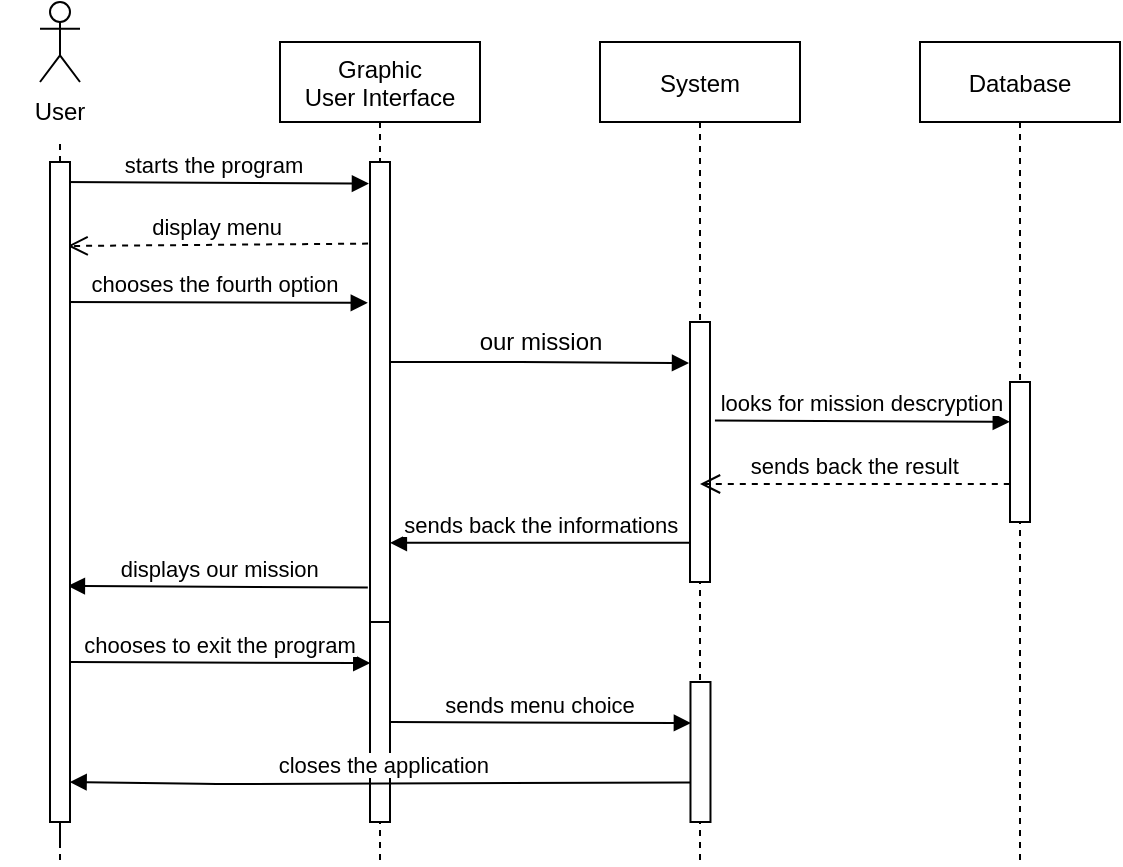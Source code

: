 <mxfile version="21.0.2" type="device"><diagram name="Page-1" id="2YBvvXClWsGukQMizWep"><mxGraphModel dx="1216" dy="599" grid="1" gridSize="10" guides="1" tooltips="1" connect="1" arrows="1" fold="1" page="1" pageScale="1" pageWidth="850" pageHeight="1100" math="0" shadow="0"><root><mxCell id="0"/><mxCell id="1" parent="0"/><mxCell id="4oh3cWnmoVpH7SmyRqBw-2" value="Graphic&#10;User Interface" style="shape=umlLifeline;perimeter=lifelinePerimeter;container=1;collapsible=0;recursiveResize=0;rounded=0;shadow=0;strokeWidth=1;" vertex="1" parent="1"><mxGeometry x="150" y="90" width="100" height="410" as="geometry"/></mxCell><mxCell id="4oh3cWnmoVpH7SmyRqBw-54" value="" style="rounded=0;whiteSpace=wrap;html=1;" vertex="1" parent="4oh3cWnmoVpH7SmyRqBw-2"><mxGeometry x="45" y="60" width="10" height="230" as="geometry"/></mxCell><mxCell id="4oh3cWnmoVpH7SmyRqBw-48" value="" style="rounded=0;whiteSpace=wrap;html=1;" vertex="1" parent="4oh3cWnmoVpH7SmyRqBw-2"><mxGeometry x="45" y="290" width="10" height="100" as="geometry"/></mxCell><mxCell id="4oh3cWnmoVpH7SmyRqBw-4" value="System" style="shape=umlLifeline;perimeter=lifelinePerimeter;container=1;collapsible=0;recursiveResize=0;rounded=0;shadow=0;strokeWidth=1;" vertex="1" parent="1"><mxGeometry x="310" y="90" width="100" height="410" as="geometry"/></mxCell><mxCell id="4oh3cWnmoVpH7SmyRqBw-49" value="" style="rounded=0;whiteSpace=wrap;html=1;" vertex="1" parent="4oh3cWnmoVpH7SmyRqBw-4"><mxGeometry x="45" y="140" width="10" height="130" as="geometry"/></mxCell><mxCell id="4oh3cWnmoVpH7SmyRqBw-53" value="" style="rounded=0;whiteSpace=wrap;html=1;" vertex="1" parent="4oh3cWnmoVpH7SmyRqBw-4"><mxGeometry x="45.24" y="320" width="10" height="70" as="geometry"/></mxCell><mxCell id="4oh3cWnmoVpH7SmyRqBw-7" value="Database" style="shape=umlLifeline;perimeter=lifelinePerimeter;container=1;collapsible=0;recursiveResize=0;rounded=0;shadow=0;strokeWidth=1;" vertex="1" parent="1"><mxGeometry x="470" y="90" width="100" height="410" as="geometry"/></mxCell><mxCell id="4oh3cWnmoVpH7SmyRqBw-51" value="" style="rounded=0;whiteSpace=wrap;html=1;" vertex="1" parent="4oh3cWnmoVpH7SmyRqBw-7"><mxGeometry x="45" y="170" width="10" height="70" as="geometry"/></mxCell><mxCell id="4oh3cWnmoVpH7SmyRqBw-9" value="" style="shape=umlActor;verticalLabelPosition=bottom;verticalAlign=top;html=1;outlineConnect=0;" vertex="1" parent="1"><mxGeometry x="30" y="70" width="20" height="40" as="geometry"/></mxCell><mxCell id="4oh3cWnmoVpH7SmyRqBw-10" value="" style="endArrow=none;dashed=1;html=1;rounded=0;startArrow=none;" edge="1" parent="1" target="4oh3cWnmoVpH7SmyRqBw-9" source="4oh3cWnmoVpH7SmyRqBw-36"><mxGeometry width="50" height="50" relative="1" as="geometry"><mxPoint x="40" y="620" as="sourcePoint"/><mxPoint x="40" y="150" as="targetPoint"/></mxGeometry></mxCell><mxCell id="4oh3cWnmoVpH7SmyRqBw-12" value="starts the program" style="verticalAlign=bottom;endArrow=block;shadow=0;strokeWidth=1;entryX=-0.053;entryY=0.027;entryDx=0;entryDy=0;entryPerimeter=0;" edge="1" parent="1"><mxGeometry relative="1" as="geometry"><mxPoint x="40" y="160" as="sourcePoint"/><mxPoint x="194.47" y="160.8" as="targetPoint"/></mxGeometry></mxCell><mxCell id="4oh3cWnmoVpH7SmyRqBw-16" value="chooses the fourth option" style="verticalAlign=bottom;endArrow=block;shadow=0;strokeWidth=1;entryX=-0.11;entryY=0.176;entryDx=0;entryDy=0;entryPerimeter=0;" edge="1" parent="1"><mxGeometry x="0.007" relative="1" as="geometry"><mxPoint x="40" y="220" as="sourcePoint"/><mxPoint x="193.9" y="220.4" as="targetPoint"/><mxPoint as="offset"/></mxGeometry></mxCell><mxCell id="4oh3cWnmoVpH7SmyRqBw-17" value="" style="verticalAlign=bottom;endArrow=block;shadow=0;strokeWidth=1;exitX=1;exitY=0.25;exitDx=0;exitDy=0;entryX=-0.05;entryY=0.158;entryDx=0;entryDy=0;entryPerimeter=0;" edge="1" parent="1" target="4oh3cWnmoVpH7SmyRqBw-49"><mxGeometry relative="1" as="geometry"><mxPoint x="205" y="250" as="sourcePoint"/><mxPoint x="350" y="250" as="targetPoint"/><Array as="points"><mxPoint x="280" y="250"/></Array></mxGeometry></mxCell><mxCell id="4oh3cWnmoVpH7SmyRqBw-20" value="our mission" style="text;html=1;align=center;verticalAlign=middle;resizable=0;points=[];autosize=1;strokeColor=none;fillColor=none;" vertex="1" parent="1"><mxGeometry x="240" y="225" width="80" height="30" as="geometry"/></mxCell><mxCell id="4oh3cWnmoVpH7SmyRqBw-24" value="displays our mission" style="verticalAlign=bottom;endArrow=block;shadow=0;strokeWidth=1;entryX=0.895;entryY=0.424;entryDx=0;entryDy=0;entryPerimeter=0;exitX=-0.11;exitY=0.532;exitDx=0;exitDy=0;exitPerimeter=0;" edge="1" parent="1"><mxGeometry x="-0.013" relative="1" as="geometry"><mxPoint x="193.9" y="362.8" as="sourcePoint"/><mxPoint x="43.95" y="362" as="targetPoint"/><mxPoint as="offset"/></mxGeometry></mxCell><mxCell id="4oh3cWnmoVpH7SmyRqBw-21" value="sends back the result" style="verticalAlign=bottom;endArrow=open;dashed=1;endSize=8;shadow=0;strokeWidth=1;exitX=-0.01;exitY=0.729;exitDx=0;exitDy=0;exitPerimeter=0;" edge="1" parent="1" source="4oh3cWnmoVpH7SmyRqBw-51"><mxGeometry relative="1" as="geometry"><mxPoint x="360" y="311" as="targetPoint"/><mxPoint x="510" y="311" as="sourcePoint"/></mxGeometry></mxCell><mxCell id="4oh3cWnmoVpH7SmyRqBw-27" value="looks for mission descryption" style="verticalAlign=bottom;endArrow=block;shadow=0;strokeWidth=1;exitX=1.248;exitY=0.379;exitDx=0;exitDy=0;exitPerimeter=0;entryX=-0.01;entryY=0.284;entryDx=0;entryDy=0;entryPerimeter=0;" edge="1" parent="1" source="4oh3cWnmoVpH7SmyRqBw-49" target="4oh3cWnmoVpH7SmyRqBw-51"><mxGeometry relative="1" as="geometry"><mxPoint x="390" y="280" as="sourcePoint"/><mxPoint x="500" y="280" as="targetPoint"/></mxGeometry></mxCell><mxCell id="4oh3cWnmoVpH7SmyRqBw-28" value="sends back the informations" style="verticalAlign=bottom;endArrow=block;shadow=0;strokeWidth=1;entryX=0.994;entryY=0.476;entryDx=0;entryDy=0;entryPerimeter=0;exitX=-0.041;exitY=0.849;exitDx=0;exitDy=0;exitPerimeter=0;" edge="1" parent="1" source="4oh3cWnmoVpH7SmyRqBw-49"><mxGeometry x="-0.013" relative="1" as="geometry"><mxPoint x="350" y="340" as="sourcePoint"/><mxPoint x="204.94" y="340.4" as="targetPoint"/><mxPoint as="offset"/></mxGeometry></mxCell><mxCell id="4oh3cWnmoVpH7SmyRqBw-15" value="display menu" style="verticalAlign=bottom;endArrow=open;dashed=1;endSize=8;shadow=0;strokeWidth=1;entryX=0.88;entryY=0.084;entryDx=0;entryDy=0;entryPerimeter=0;exitX=-0.096;exitY=0.102;exitDx=0;exitDy=0;exitPerimeter=0;" edge="1" parent="1"><mxGeometry x="0.005" relative="1" as="geometry"><mxPoint x="43.8" y="192" as="targetPoint"/><mxPoint x="194.04" y="190.8" as="sourcePoint"/><mxPoint as="offset"/></mxGeometry></mxCell><mxCell id="4oh3cWnmoVpH7SmyRqBw-35" value="" style="endArrow=none;dashed=1;html=1;rounded=0;startArrow=none;entryX=0.5;entryY=1;entryDx=0;entryDy=0;" edge="1" parent="1" target="4oh3cWnmoVpH7SmyRqBw-36"><mxGeometry width="50" height="50" relative="1" as="geometry"><mxPoint x="40.0" y="150" as="sourcePoint"/><mxPoint x="40" y="120" as="targetPoint"/><Array as="points"/></mxGeometry></mxCell><mxCell id="4oh3cWnmoVpH7SmyRqBw-36" value="User" style="text;html=1;strokeColor=none;fillColor=none;align=center;verticalAlign=middle;whiteSpace=wrap;rounded=0;" vertex="1" parent="1"><mxGeometry x="10" y="110" width="60" height="30" as="geometry"/></mxCell><mxCell id="4oh3cWnmoVpH7SmyRqBw-38" value="chooses to exit the program" style="verticalAlign=bottom;endArrow=block;shadow=0;strokeWidth=1;entryX=0.013;entryY=0.205;entryDx=0;entryDy=0;entryPerimeter=0;" edge="1" parent="1" target="4oh3cWnmoVpH7SmyRqBw-48"><mxGeometry x="-0.001" relative="1" as="geometry"><mxPoint x="45.0" y="400.016" as="sourcePoint"/><mxPoint x="190" y="400" as="targetPoint"/><mxPoint as="offset"/></mxGeometry></mxCell><mxCell id="4oh3cWnmoVpH7SmyRqBw-39" value="sends menu choice" style="verticalAlign=bottom;endArrow=block;shadow=0;strokeWidth=1;entryX=0.02;entryY=0.293;entryDx=0;entryDy=0;entryPerimeter=0;exitX=1;exitY=0.5;exitDx=0;exitDy=0;" edge="1" parent="1" source="4oh3cWnmoVpH7SmyRqBw-48" target="4oh3cWnmoVpH7SmyRqBw-53"><mxGeometry relative="1" as="geometry"><mxPoint x="210" y="431" as="sourcePoint"/><mxPoint x="340.24" y="430" as="targetPoint"/><mxPoint as="offset"/></mxGeometry></mxCell><mxCell id="4oh3cWnmoVpH7SmyRqBw-46" value="" style="endArrow=none;dashed=1;html=1;rounded=0;startArrow=none;" edge="1" parent="1"><mxGeometry width="50" height="50" relative="1" as="geometry"><mxPoint x="40" y="490" as="sourcePoint"/><mxPoint x="40" y="500" as="targetPoint"/><Array as="points"><mxPoint x="40" y="400"/></Array></mxGeometry></mxCell><mxCell id="4oh3cWnmoVpH7SmyRqBw-41" value="closes the application" style="verticalAlign=bottom;endArrow=block;shadow=0;strokeWidth=1;exitX=0.02;exitY=0.717;exitDx=0;exitDy=0;exitPerimeter=0;entryX=0.981;entryY=0.62;entryDx=0;entryDy=0;entryPerimeter=0;" edge="1" parent="1" source="4oh3cWnmoVpH7SmyRqBw-53"><mxGeometry x="-0.013" relative="1" as="geometry"><mxPoint x="350.24" y="460" as="sourcePoint"/><mxPoint x="44.81" y="460" as="targetPoint"/><mxPoint as="offset"/><Array as="points"><mxPoint x="120.24" y="461"/></Array></mxGeometry></mxCell><mxCell id="4oh3cWnmoVpH7SmyRqBw-56" value="" style="rounded=0;whiteSpace=wrap;html=1;" vertex="1" parent="1"><mxGeometry x="35" y="150" width="10" height="330" as="geometry"/></mxCell></root></mxGraphModel></diagram></mxfile>